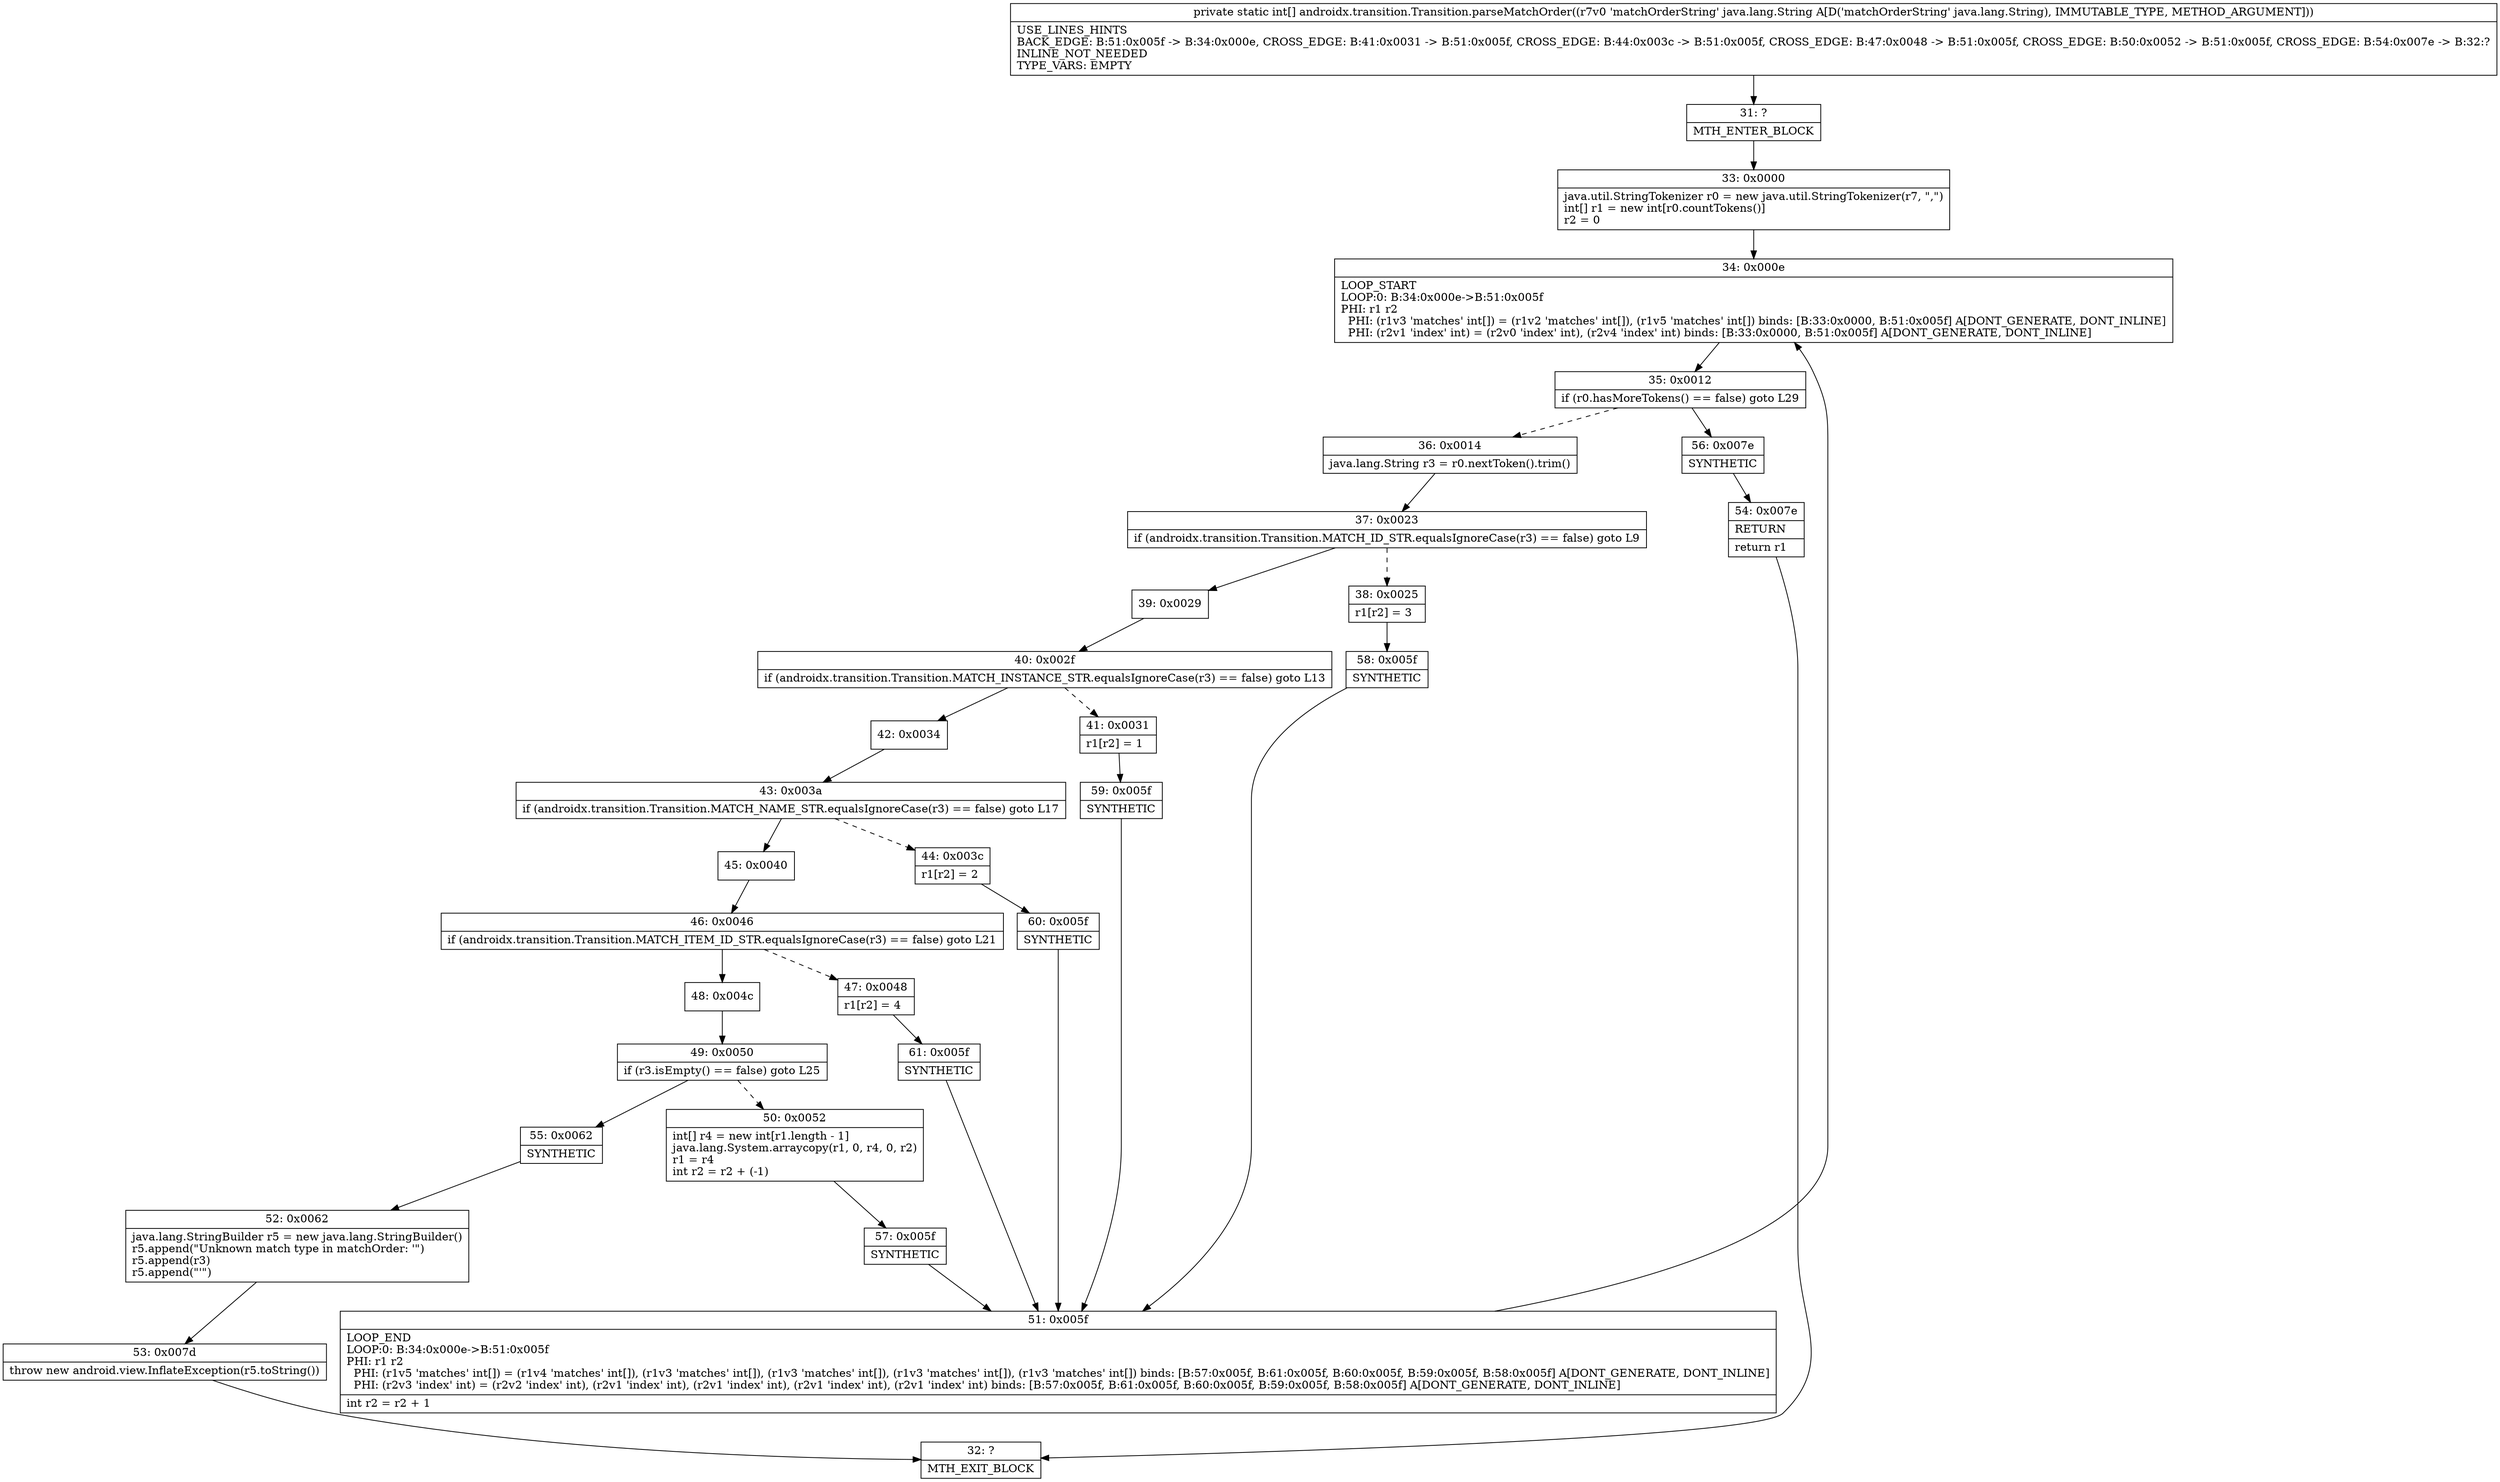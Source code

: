 digraph "CFG forandroidx.transition.Transition.parseMatchOrder(Ljava\/lang\/String;)[I" {
Node_31 [shape=record,label="{31\:\ ?|MTH_ENTER_BLOCK\l}"];
Node_33 [shape=record,label="{33\:\ 0x0000|java.util.StringTokenizer r0 = new java.util.StringTokenizer(r7, \",\")\lint[] r1 = new int[r0.countTokens()]\lr2 = 0\l}"];
Node_34 [shape=record,label="{34\:\ 0x000e|LOOP_START\lLOOP:0: B:34:0x000e\-\>B:51:0x005f\lPHI: r1 r2 \l  PHI: (r1v3 'matches' int[]) = (r1v2 'matches' int[]), (r1v5 'matches' int[]) binds: [B:33:0x0000, B:51:0x005f] A[DONT_GENERATE, DONT_INLINE]\l  PHI: (r2v1 'index' int) = (r2v0 'index' int), (r2v4 'index' int) binds: [B:33:0x0000, B:51:0x005f] A[DONT_GENERATE, DONT_INLINE]\l}"];
Node_35 [shape=record,label="{35\:\ 0x0012|if (r0.hasMoreTokens() == false) goto L29\l}"];
Node_36 [shape=record,label="{36\:\ 0x0014|java.lang.String r3 = r0.nextToken().trim()\l}"];
Node_37 [shape=record,label="{37\:\ 0x0023|if (androidx.transition.Transition.MATCH_ID_STR.equalsIgnoreCase(r3) == false) goto L9\l}"];
Node_38 [shape=record,label="{38\:\ 0x0025|r1[r2] = 3\l}"];
Node_58 [shape=record,label="{58\:\ 0x005f|SYNTHETIC\l}"];
Node_51 [shape=record,label="{51\:\ 0x005f|LOOP_END\lLOOP:0: B:34:0x000e\-\>B:51:0x005f\lPHI: r1 r2 \l  PHI: (r1v5 'matches' int[]) = (r1v4 'matches' int[]), (r1v3 'matches' int[]), (r1v3 'matches' int[]), (r1v3 'matches' int[]), (r1v3 'matches' int[]) binds: [B:57:0x005f, B:61:0x005f, B:60:0x005f, B:59:0x005f, B:58:0x005f] A[DONT_GENERATE, DONT_INLINE]\l  PHI: (r2v3 'index' int) = (r2v2 'index' int), (r2v1 'index' int), (r2v1 'index' int), (r2v1 'index' int), (r2v1 'index' int) binds: [B:57:0x005f, B:61:0x005f, B:60:0x005f, B:59:0x005f, B:58:0x005f] A[DONT_GENERATE, DONT_INLINE]\l|int r2 = r2 + 1\l}"];
Node_39 [shape=record,label="{39\:\ 0x0029}"];
Node_40 [shape=record,label="{40\:\ 0x002f|if (androidx.transition.Transition.MATCH_INSTANCE_STR.equalsIgnoreCase(r3) == false) goto L13\l}"];
Node_41 [shape=record,label="{41\:\ 0x0031|r1[r2] = 1\l}"];
Node_59 [shape=record,label="{59\:\ 0x005f|SYNTHETIC\l}"];
Node_42 [shape=record,label="{42\:\ 0x0034}"];
Node_43 [shape=record,label="{43\:\ 0x003a|if (androidx.transition.Transition.MATCH_NAME_STR.equalsIgnoreCase(r3) == false) goto L17\l}"];
Node_44 [shape=record,label="{44\:\ 0x003c|r1[r2] = 2\l}"];
Node_60 [shape=record,label="{60\:\ 0x005f|SYNTHETIC\l}"];
Node_45 [shape=record,label="{45\:\ 0x0040}"];
Node_46 [shape=record,label="{46\:\ 0x0046|if (androidx.transition.Transition.MATCH_ITEM_ID_STR.equalsIgnoreCase(r3) == false) goto L21\l}"];
Node_47 [shape=record,label="{47\:\ 0x0048|r1[r2] = 4\l}"];
Node_61 [shape=record,label="{61\:\ 0x005f|SYNTHETIC\l}"];
Node_48 [shape=record,label="{48\:\ 0x004c}"];
Node_49 [shape=record,label="{49\:\ 0x0050|if (r3.isEmpty() == false) goto L25\l}"];
Node_50 [shape=record,label="{50\:\ 0x0052|int[] r4 = new int[r1.length \- 1]\ljava.lang.System.arraycopy(r1, 0, r4, 0, r2)\lr1 = r4\lint r2 = r2 + (\-1)\l}"];
Node_57 [shape=record,label="{57\:\ 0x005f|SYNTHETIC\l}"];
Node_55 [shape=record,label="{55\:\ 0x0062|SYNTHETIC\l}"];
Node_52 [shape=record,label="{52\:\ 0x0062|java.lang.StringBuilder r5 = new java.lang.StringBuilder()\lr5.append(\"Unknown match type in matchOrder: '\")\lr5.append(r3)\lr5.append(\"'\")\l}"];
Node_53 [shape=record,label="{53\:\ 0x007d|throw new android.view.InflateException(r5.toString())\l}"];
Node_32 [shape=record,label="{32\:\ ?|MTH_EXIT_BLOCK\l}"];
Node_56 [shape=record,label="{56\:\ 0x007e|SYNTHETIC\l}"];
Node_54 [shape=record,label="{54\:\ 0x007e|RETURN\l|return r1\l}"];
MethodNode[shape=record,label="{private static int[] androidx.transition.Transition.parseMatchOrder((r7v0 'matchOrderString' java.lang.String A[D('matchOrderString' java.lang.String), IMMUTABLE_TYPE, METHOD_ARGUMENT]))  | USE_LINES_HINTS\lBACK_EDGE: B:51:0x005f \-\> B:34:0x000e, CROSS_EDGE: B:41:0x0031 \-\> B:51:0x005f, CROSS_EDGE: B:44:0x003c \-\> B:51:0x005f, CROSS_EDGE: B:47:0x0048 \-\> B:51:0x005f, CROSS_EDGE: B:50:0x0052 \-\> B:51:0x005f, CROSS_EDGE: B:54:0x007e \-\> B:32:?\lINLINE_NOT_NEEDED\lTYPE_VARS: EMPTY\l}"];
MethodNode -> Node_31;Node_31 -> Node_33;
Node_33 -> Node_34;
Node_34 -> Node_35;
Node_35 -> Node_36[style=dashed];
Node_35 -> Node_56;
Node_36 -> Node_37;
Node_37 -> Node_38[style=dashed];
Node_37 -> Node_39;
Node_38 -> Node_58;
Node_58 -> Node_51;
Node_51 -> Node_34;
Node_39 -> Node_40;
Node_40 -> Node_41[style=dashed];
Node_40 -> Node_42;
Node_41 -> Node_59;
Node_59 -> Node_51;
Node_42 -> Node_43;
Node_43 -> Node_44[style=dashed];
Node_43 -> Node_45;
Node_44 -> Node_60;
Node_60 -> Node_51;
Node_45 -> Node_46;
Node_46 -> Node_47[style=dashed];
Node_46 -> Node_48;
Node_47 -> Node_61;
Node_61 -> Node_51;
Node_48 -> Node_49;
Node_49 -> Node_50[style=dashed];
Node_49 -> Node_55;
Node_50 -> Node_57;
Node_57 -> Node_51;
Node_55 -> Node_52;
Node_52 -> Node_53;
Node_53 -> Node_32;
Node_56 -> Node_54;
Node_54 -> Node_32;
}

